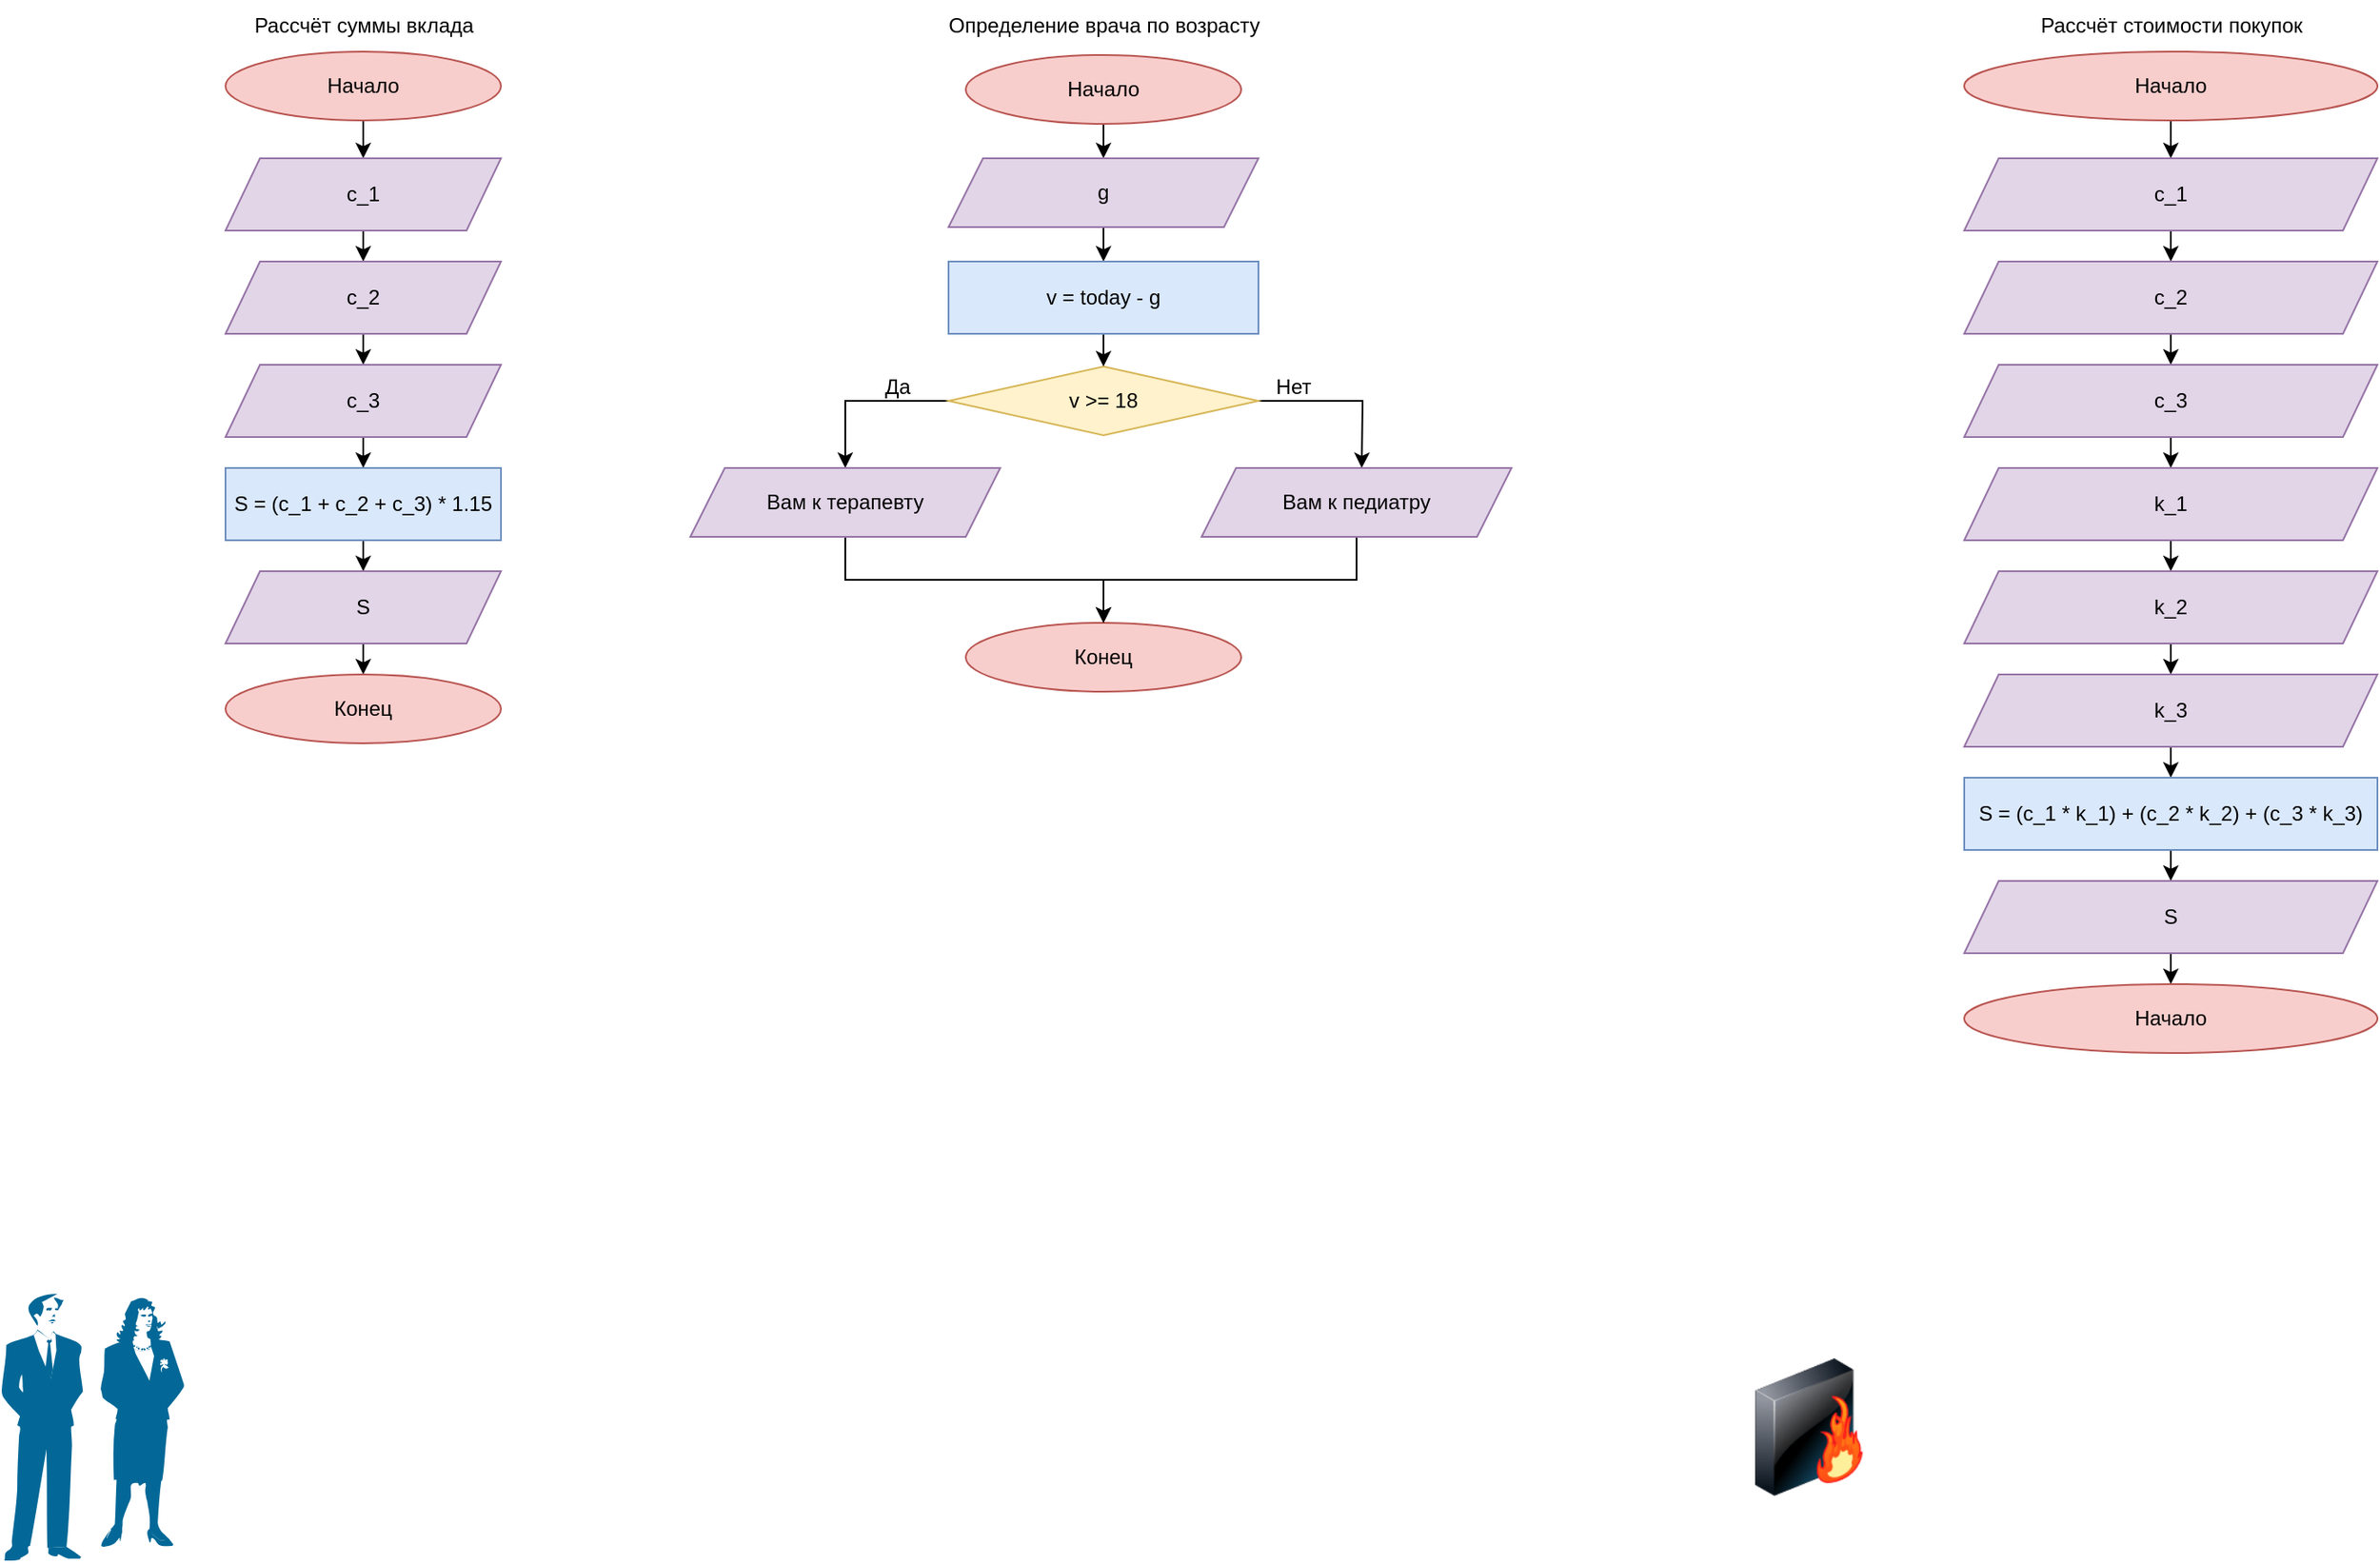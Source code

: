 <mxfile version="24.7.15">
  <diagram name="Страница — 1" id="6yfqEwblsRn36yijDPDX">
    <mxGraphModel dx="1213" dy="663" grid="1" gridSize="10" guides="1" tooltips="1" connect="1" arrows="1" fold="1" page="1" pageScale="1" pageWidth="827" pageHeight="1169" math="0" shadow="0">
      <root>
        <mxCell id="0" />
        <mxCell id="1" parent="0" />
        <mxCell id="NQbE3l39uwKu5h3c36Al-1" value="Рассчёт суммы вклада" style="text;html=1;align=center;verticalAlign=middle;resizable=0;points=[];autosize=1;strokeColor=none;fillColor=none;" parent="1" vertex="1">
          <mxGeometry x="265" y="8" width="150" height="30" as="geometry" />
        </mxCell>
        <mxCell id="NQbE3l39uwKu5h3c36Al-9" style="edgeStyle=orthogonalEdgeStyle;rounded=0;orthogonalLoop=1;jettySize=auto;html=1;exitX=0.5;exitY=1;exitDx=0;exitDy=0;entryX=0.5;entryY=0;entryDx=0;entryDy=0;" parent="1" source="NQbE3l39uwKu5h3c36Al-2" target="NQbE3l39uwKu5h3c36Al-3" edge="1">
          <mxGeometry relative="1" as="geometry" />
        </mxCell>
        <mxCell id="NQbE3l39uwKu5h3c36Al-2" value="Начало" style="ellipse;whiteSpace=wrap;html=1;fillColor=#f8cecc;strokeColor=#b85450;" parent="1" vertex="1">
          <mxGeometry x="260" y="38" width="160" height="40" as="geometry" />
        </mxCell>
        <mxCell id="NQbE3l39uwKu5h3c36Al-10" style="edgeStyle=orthogonalEdgeStyle;rounded=0;orthogonalLoop=1;jettySize=auto;html=1;exitX=0.5;exitY=1;exitDx=0;exitDy=0;entryX=0.5;entryY=0;entryDx=0;entryDy=0;" parent="1" source="NQbE3l39uwKu5h3c36Al-3" target="NQbE3l39uwKu5h3c36Al-4" edge="1">
          <mxGeometry relative="1" as="geometry" />
        </mxCell>
        <mxCell id="NQbE3l39uwKu5h3c36Al-3" value="с_1" style="shape=parallelogram;perimeter=parallelogramPerimeter;whiteSpace=wrap;html=1;fixedSize=1;fillColor=#e1d5e7;strokeColor=#9673a6;" parent="1" vertex="1">
          <mxGeometry x="260" y="100" width="160" height="42" as="geometry" />
        </mxCell>
        <mxCell id="NQbE3l39uwKu5h3c36Al-11" style="edgeStyle=orthogonalEdgeStyle;rounded=0;orthogonalLoop=1;jettySize=auto;html=1;exitX=0.5;exitY=1;exitDx=0;exitDy=0;entryX=0.5;entryY=0;entryDx=0;entryDy=0;" parent="1" source="NQbE3l39uwKu5h3c36Al-4" target="NQbE3l39uwKu5h3c36Al-5" edge="1">
          <mxGeometry relative="1" as="geometry" />
        </mxCell>
        <mxCell id="NQbE3l39uwKu5h3c36Al-4" value="с_2" style="shape=parallelogram;perimeter=parallelogramPerimeter;whiteSpace=wrap;html=1;fixedSize=1;fillColor=#e1d5e7;strokeColor=#9673a6;" parent="1" vertex="1">
          <mxGeometry x="260" y="160" width="160" height="42" as="geometry" />
        </mxCell>
        <mxCell id="NQbE3l39uwKu5h3c36Al-12" style="edgeStyle=orthogonalEdgeStyle;rounded=0;orthogonalLoop=1;jettySize=auto;html=1;exitX=0.5;exitY=1;exitDx=0;exitDy=0;entryX=0.5;entryY=0;entryDx=0;entryDy=0;" parent="1" source="NQbE3l39uwKu5h3c36Al-5" target="NQbE3l39uwKu5h3c36Al-6" edge="1">
          <mxGeometry relative="1" as="geometry" />
        </mxCell>
        <mxCell id="NQbE3l39uwKu5h3c36Al-5" value="с_3" style="shape=parallelogram;perimeter=parallelogramPerimeter;whiteSpace=wrap;html=1;fixedSize=1;fillColor=#e1d5e7;strokeColor=#9673a6;" parent="1" vertex="1">
          <mxGeometry x="260" y="220" width="160" height="42" as="geometry" />
        </mxCell>
        <mxCell id="NQbE3l39uwKu5h3c36Al-13" style="edgeStyle=orthogonalEdgeStyle;rounded=0;orthogonalLoop=1;jettySize=auto;html=1;exitX=0.5;exitY=1;exitDx=0;exitDy=0;" parent="1" source="NQbE3l39uwKu5h3c36Al-6" target="NQbE3l39uwKu5h3c36Al-7" edge="1">
          <mxGeometry relative="1" as="geometry" />
        </mxCell>
        <mxCell id="NQbE3l39uwKu5h3c36Al-6" value="S = (c_1 + c_2 + c_3) * 1.15" style="rounded=0;whiteSpace=wrap;html=1;fillColor=#dae8fc;strokeColor=#6c8ebf;" parent="1" vertex="1">
          <mxGeometry x="260" y="280" width="160" height="42" as="geometry" />
        </mxCell>
        <mxCell id="NQbE3l39uwKu5h3c36Al-14" style="edgeStyle=orthogonalEdgeStyle;rounded=0;orthogonalLoop=1;jettySize=auto;html=1;exitX=0.5;exitY=1;exitDx=0;exitDy=0;entryX=0.5;entryY=0;entryDx=0;entryDy=0;" parent="1" source="NQbE3l39uwKu5h3c36Al-7" target="NQbE3l39uwKu5h3c36Al-8" edge="1">
          <mxGeometry relative="1" as="geometry" />
        </mxCell>
        <mxCell id="NQbE3l39uwKu5h3c36Al-7" value="S" style="shape=parallelogram;perimeter=parallelogramPerimeter;whiteSpace=wrap;html=1;fixedSize=1;fillColor=#e1d5e7;strokeColor=#9673a6;" parent="1" vertex="1">
          <mxGeometry x="260" y="340" width="160" height="42" as="geometry" />
        </mxCell>
        <mxCell id="NQbE3l39uwKu5h3c36Al-8" value="Конец" style="ellipse;whiteSpace=wrap;html=1;fillColor=#f8cecc;strokeColor=#b85450;" parent="1" vertex="1">
          <mxGeometry x="260" y="400" width="160" height="40" as="geometry" />
        </mxCell>
        <mxCell id="NQbE3l39uwKu5h3c36Al-15" value="Определение врача по возрасту" style="text;html=1;align=center;verticalAlign=middle;resizable=0;points=[];autosize=1;strokeColor=none;fillColor=none;" parent="1" vertex="1">
          <mxGeometry x="670" y="8" width="200" height="30" as="geometry" />
        </mxCell>
        <mxCell id="NQbE3l39uwKu5h3c36Al-37" style="edgeStyle=orthogonalEdgeStyle;rounded=0;orthogonalLoop=1;jettySize=auto;html=1;exitX=0.5;exitY=1;exitDx=0;exitDy=0;entryX=0.5;entryY=0;entryDx=0;entryDy=0;" parent="1" source="NQbE3l39uwKu5h3c36Al-17" target="NQbE3l39uwKu5h3c36Al-29" edge="1">
          <mxGeometry relative="1" as="geometry" />
        </mxCell>
        <mxCell id="NQbE3l39uwKu5h3c36Al-17" value="Начало" style="ellipse;whiteSpace=wrap;html=1;fillColor=#f8cecc;strokeColor=#b85450;" parent="1" vertex="1">
          <mxGeometry x="690" y="40" width="160" height="40" as="geometry" />
        </mxCell>
        <mxCell id="NQbE3l39uwKu5h3c36Al-28" value="Конец" style="ellipse;whiteSpace=wrap;html=1;fillColor=#f8cecc;strokeColor=#b85450;" parent="1" vertex="1">
          <mxGeometry x="690" y="370" width="160" height="40" as="geometry" />
        </mxCell>
        <mxCell id="NQbE3l39uwKu5h3c36Al-38" style="edgeStyle=orthogonalEdgeStyle;rounded=0;orthogonalLoop=1;jettySize=auto;html=1;exitX=0.5;exitY=1;exitDx=0;exitDy=0;entryX=0.5;entryY=0;entryDx=0;entryDy=0;" parent="1" source="NQbE3l39uwKu5h3c36Al-29" target="NQbE3l39uwKu5h3c36Al-31" edge="1">
          <mxGeometry relative="1" as="geometry" />
        </mxCell>
        <mxCell id="NQbE3l39uwKu5h3c36Al-29" value="g" style="shape=parallelogram;perimeter=parallelogramPerimeter;whiteSpace=wrap;html=1;fixedSize=1;fillColor=#e1d5e7;strokeColor=#9673a6;" parent="1" vertex="1">
          <mxGeometry x="680" y="100" width="180" height="40" as="geometry" />
        </mxCell>
        <mxCell id="NQbE3l39uwKu5h3c36Al-40" style="edgeStyle=orthogonalEdgeStyle;rounded=0;orthogonalLoop=1;jettySize=auto;html=1;exitX=1;exitY=0.5;exitDx=0;exitDy=0;" parent="1" source="NQbE3l39uwKu5h3c36Al-30" edge="1">
          <mxGeometry relative="1" as="geometry">
            <mxPoint x="920.0" y="280.0" as="targetPoint" />
          </mxGeometry>
        </mxCell>
        <mxCell id="NQbE3l39uwKu5h3c36Al-41" style="edgeStyle=orthogonalEdgeStyle;rounded=0;orthogonalLoop=1;jettySize=auto;html=1;exitX=0;exitY=0.5;exitDx=0;exitDy=0;entryX=0.5;entryY=0;entryDx=0;entryDy=0;" parent="1" source="NQbE3l39uwKu5h3c36Al-30" target="NQbE3l39uwKu5h3c36Al-35" edge="1">
          <mxGeometry relative="1" as="geometry" />
        </mxCell>
        <mxCell id="NQbE3l39uwKu5h3c36Al-30" value="v &amp;gt;= 18" style="rhombus;whiteSpace=wrap;html=1;fillColor=#fff2cc;strokeColor=#d6b656;" parent="1" vertex="1">
          <mxGeometry x="680" y="221" width="180" height="40" as="geometry" />
        </mxCell>
        <mxCell id="NQbE3l39uwKu5h3c36Al-39" style="edgeStyle=orthogonalEdgeStyle;rounded=0;orthogonalLoop=1;jettySize=auto;html=1;exitX=0.5;exitY=1;exitDx=0;exitDy=0;entryX=0.5;entryY=0;entryDx=0;entryDy=0;" parent="1" source="NQbE3l39uwKu5h3c36Al-31" target="NQbE3l39uwKu5h3c36Al-30" edge="1">
          <mxGeometry relative="1" as="geometry" />
        </mxCell>
        <mxCell id="NQbE3l39uwKu5h3c36Al-31" value="v = today - g" style="rounded=0;whiteSpace=wrap;html=1;fillColor=#dae8fc;strokeColor=#6c8ebf;" parent="1" vertex="1">
          <mxGeometry x="680" y="160" width="180" height="42" as="geometry" />
        </mxCell>
        <mxCell id="NQbE3l39uwKu5h3c36Al-45" style="edgeStyle=orthogonalEdgeStyle;rounded=0;orthogonalLoop=1;jettySize=auto;html=1;exitX=0.5;exitY=1;exitDx=0;exitDy=0;entryX=0.5;entryY=0;entryDx=0;entryDy=0;" parent="1" source="NQbE3l39uwKu5h3c36Al-35" target="NQbE3l39uwKu5h3c36Al-28" edge="1">
          <mxGeometry relative="1" as="geometry" />
        </mxCell>
        <mxCell id="NQbE3l39uwKu5h3c36Al-35" value="Вам к терапевту" style="shape=parallelogram;perimeter=parallelogramPerimeter;whiteSpace=wrap;html=1;fixedSize=1;fillColor=#e1d5e7;strokeColor=#9673a6;" parent="1" vertex="1">
          <mxGeometry x="530" y="280" width="180" height="40" as="geometry" />
        </mxCell>
        <mxCell id="NQbE3l39uwKu5h3c36Al-44" style="edgeStyle=orthogonalEdgeStyle;rounded=0;orthogonalLoop=1;jettySize=auto;html=1;exitX=0.5;exitY=1;exitDx=0;exitDy=0;entryX=0.5;entryY=0;entryDx=0;entryDy=0;" parent="1" source="NQbE3l39uwKu5h3c36Al-36" target="NQbE3l39uwKu5h3c36Al-28" edge="1">
          <mxGeometry relative="1" as="geometry" />
        </mxCell>
        <mxCell id="NQbE3l39uwKu5h3c36Al-36" value="Вам к педиатру" style="shape=parallelogram;perimeter=parallelogramPerimeter;whiteSpace=wrap;html=1;fixedSize=1;fillColor=#e1d5e7;strokeColor=#9673a6;" parent="1" vertex="1">
          <mxGeometry x="827" y="280" width="180" height="40" as="geometry" />
        </mxCell>
        <mxCell id="NQbE3l39uwKu5h3c36Al-42" value="Да" style="text;html=1;align=center;verticalAlign=middle;resizable=0;points=[];autosize=1;strokeColor=none;fillColor=none;" parent="1" vertex="1">
          <mxGeometry x="630" y="218" width="40" height="30" as="geometry" />
        </mxCell>
        <mxCell id="NQbE3l39uwKu5h3c36Al-43" value="Нет" style="text;html=1;align=center;verticalAlign=middle;resizable=0;points=[];autosize=1;strokeColor=none;fillColor=none;" parent="1" vertex="1">
          <mxGeometry x="860" y="218" width="40" height="30" as="geometry" />
        </mxCell>
        <mxCell id="NQbE3l39uwKu5h3c36Al-46" value="Рассчёт стоимости покупок" style="text;html=1;align=center;verticalAlign=middle;resizable=0;points=[];autosize=1;strokeColor=none;fillColor=none;" parent="1" vertex="1">
          <mxGeometry x="1300" y="8" width="180" height="30" as="geometry" />
        </mxCell>
        <mxCell id="NQbE3l39uwKu5h3c36Al-47" style="edgeStyle=orthogonalEdgeStyle;rounded=0;orthogonalLoop=1;jettySize=auto;html=1;exitX=0.5;exitY=1;exitDx=0;exitDy=0;entryX=0.5;entryY=0;entryDx=0;entryDy=0;" parent="1" source="NQbE3l39uwKu5h3c36Al-48" target="NQbE3l39uwKu5h3c36Al-50" edge="1">
          <mxGeometry relative="1" as="geometry" />
        </mxCell>
        <mxCell id="NQbE3l39uwKu5h3c36Al-48" value="Начало" style="ellipse;whiteSpace=wrap;html=1;fillColor=#f8cecc;strokeColor=#b85450;" parent="1" vertex="1">
          <mxGeometry x="1270" y="38" width="240" height="40" as="geometry" />
        </mxCell>
        <mxCell id="NQbE3l39uwKu5h3c36Al-49" style="edgeStyle=orthogonalEdgeStyle;rounded=0;orthogonalLoop=1;jettySize=auto;html=1;exitX=0.5;exitY=1;exitDx=0;exitDy=0;entryX=0.5;entryY=0;entryDx=0;entryDy=0;" parent="1" source="NQbE3l39uwKu5h3c36Al-50" target="NQbE3l39uwKu5h3c36Al-52" edge="1">
          <mxGeometry relative="1" as="geometry" />
        </mxCell>
        <mxCell id="NQbE3l39uwKu5h3c36Al-50" value="с_1" style="shape=parallelogram;perimeter=parallelogramPerimeter;whiteSpace=wrap;html=1;fixedSize=1;fillColor=#e1d5e7;strokeColor=#9673a6;" parent="1" vertex="1">
          <mxGeometry x="1270" y="100" width="240" height="42" as="geometry" />
        </mxCell>
        <mxCell id="NQbE3l39uwKu5h3c36Al-51" style="edgeStyle=orthogonalEdgeStyle;rounded=0;orthogonalLoop=1;jettySize=auto;html=1;exitX=0.5;exitY=1;exitDx=0;exitDy=0;entryX=0.5;entryY=0;entryDx=0;entryDy=0;" parent="1" source="NQbE3l39uwKu5h3c36Al-52" target="NQbE3l39uwKu5h3c36Al-54" edge="1">
          <mxGeometry relative="1" as="geometry" />
        </mxCell>
        <mxCell id="NQbE3l39uwKu5h3c36Al-52" value="с_2" style="shape=parallelogram;perimeter=parallelogramPerimeter;whiteSpace=wrap;html=1;fixedSize=1;fillColor=#e1d5e7;strokeColor=#9673a6;" parent="1" vertex="1">
          <mxGeometry x="1270" y="160" width="240" height="42" as="geometry" />
        </mxCell>
        <mxCell id="NQbE3l39uwKu5h3c36Al-53" style="edgeStyle=orthogonalEdgeStyle;rounded=0;orthogonalLoop=1;jettySize=auto;html=1;exitX=0.5;exitY=1;exitDx=0;exitDy=0;entryX=0.5;entryY=0;entryDx=0;entryDy=0;" parent="1" source="NQbE3l39uwKu5h3c36Al-54" edge="1">
          <mxGeometry relative="1" as="geometry">
            <mxPoint x="1390" y="280.0" as="targetPoint" />
          </mxGeometry>
        </mxCell>
        <mxCell id="NQbE3l39uwKu5h3c36Al-54" value="с_3" style="shape=parallelogram;perimeter=parallelogramPerimeter;whiteSpace=wrap;html=1;fixedSize=1;fillColor=#e1d5e7;strokeColor=#9673a6;" parent="1" vertex="1">
          <mxGeometry x="1270" y="220" width="240" height="42" as="geometry" />
        </mxCell>
        <mxCell id="NQbE3l39uwKu5h3c36Al-60" style="edgeStyle=orthogonalEdgeStyle;rounded=0;orthogonalLoop=1;jettySize=auto;html=1;exitX=0.5;exitY=1;exitDx=0;exitDy=0;entryX=0.5;entryY=0;entryDx=0;entryDy=0;" parent="1" source="NQbE3l39uwKu5h3c36Al-61" target="NQbE3l39uwKu5h3c36Al-63" edge="1">
          <mxGeometry relative="1" as="geometry" />
        </mxCell>
        <mxCell id="NQbE3l39uwKu5h3c36Al-61" value="k_1" style="shape=parallelogram;perimeter=parallelogramPerimeter;whiteSpace=wrap;html=1;fixedSize=1;fillColor=#e1d5e7;strokeColor=#9673a6;" parent="1" vertex="1">
          <mxGeometry x="1270" y="280" width="240" height="42" as="geometry" />
        </mxCell>
        <mxCell id="NQbE3l39uwKu5h3c36Al-62" style="edgeStyle=orthogonalEdgeStyle;rounded=0;orthogonalLoop=1;jettySize=auto;html=1;exitX=0.5;exitY=1;exitDx=0;exitDy=0;entryX=0.5;entryY=0;entryDx=0;entryDy=0;" parent="1" source="NQbE3l39uwKu5h3c36Al-63" target="NQbE3l39uwKu5h3c36Al-65" edge="1">
          <mxGeometry relative="1" as="geometry" />
        </mxCell>
        <mxCell id="NQbE3l39uwKu5h3c36Al-63" value="k_2" style="shape=parallelogram;perimeter=parallelogramPerimeter;whiteSpace=wrap;html=1;fixedSize=1;fillColor=#e1d5e7;strokeColor=#9673a6;" parent="1" vertex="1">
          <mxGeometry x="1270" y="340" width="240" height="42" as="geometry" />
        </mxCell>
        <mxCell id="NQbE3l39uwKu5h3c36Al-64" style="edgeStyle=orthogonalEdgeStyle;rounded=0;orthogonalLoop=1;jettySize=auto;html=1;exitX=0.5;exitY=1;exitDx=0;exitDy=0;entryX=0.5;entryY=0;entryDx=0;entryDy=0;" parent="1" source="NQbE3l39uwKu5h3c36Al-65" edge="1">
          <mxGeometry relative="1" as="geometry">
            <mxPoint x="1390" y="460.0" as="targetPoint" />
          </mxGeometry>
        </mxCell>
        <mxCell id="NQbE3l39uwKu5h3c36Al-65" value="k_3" style="shape=parallelogram;perimeter=parallelogramPerimeter;whiteSpace=wrap;html=1;fixedSize=1;fillColor=#e1d5e7;strokeColor=#9673a6;" parent="1" vertex="1">
          <mxGeometry x="1270" y="400" width="240" height="42" as="geometry" />
        </mxCell>
        <mxCell id="NQbE3l39uwKu5h3c36Al-70" style="edgeStyle=orthogonalEdgeStyle;rounded=0;orthogonalLoop=1;jettySize=auto;html=1;exitX=0.5;exitY=1;exitDx=0;exitDy=0;entryX=0.5;entryY=0;entryDx=0;entryDy=0;" parent="1" source="NQbE3l39uwKu5h3c36Al-66" target="NQbE3l39uwKu5h3c36Al-67" edge="1">
          <mxGeometry relative="1" as="geometry" />
        </mxCell>
        <mxCell id="NQbE3l39uwKu5h3c36Al-66" value="S = (c_1 * k_1) + (c_2 * k_2) + (c_3 * k_3)" style="rounded=0;whiteSpace=wrap;html=1;fillColor=#dae8fc;strokeColor=#6c8ebf;" parent="1" vertex="1">
          <mxGeometry x="1270" y="460" width="240" height="42" as="geometry" />
        </mxCell>
        <mxCell id="NQbE3l39uwKu5h3c36Al-71" style="edgeStyle=orthogonalEdgeStyle;rounded=0;orthogonalLoop=1;jettySize=auto;html=1;exitX=0.5;exitY=1;exitDx=0;exitDy=0;entryX=0.5;entryY=0;entryDx=0;entryDy=0;" parent="1" source="NQbE3l39uwKu5h3c36Al-67" target="NQbE3l39uwKu5h3c36Al-69" edge="1">
          <mxGeometry relative="1" as="geometry" />
        </mxCell>
        <mxCell id="NQbE3l39uwKu5h3c36Al-67" value="S" style="shape=parallelogram;perimeter=parallelogramPerimeter;whiteSpace=wrap;html=1;fixedSize=1;fillColor=#e1d5e7;strokeColor=#9673a6;" parent="1" vertex="1">
          <mxGeometry x="1270" y="520" width="240" height="42" as="geometry" />
        </mxCell>
        <mxCell id="NQbE3l39uwKu5h3c36Al-69" value="Начало" style="ellipse;whiteSpace=wrap;html=1;fillColor=#f8cecc;strokeColor=#b85450;" parent="1" vertex="1">
          <mxGeometry x="1270" y="580" width="240" height="40" as="geometry" />
        </mxCell>
        <mxCell id="Vy7uxd-UzLldt70y0uJO-1" value="" style="shape=mxgraph.cisco.people.man_woman;html=1;pointerEvents=1;dashed=0;fillColor=#036897;strokeColor=#ffffff;strokeWidth=2;verticalLabelPosition=bottom;verticalAlign=top;align=center;outlineConnect=0;" parent="1" vertex="1">
          <mxGeometry x="130" y="760" width="106" height="155" as="geometry" />
        </mxCell>
        <mxCell id="Vy7uxd-UzLldt70y0uJO-3" value="" style="shape=image;html=1;verticalAlign=top;verticalLabelPosition=bottom;labelBackgroundColor=#ffffff;imageAspect=0;aspect=fixed;image=https://cdn3.iconfinder.com/data/icons/animals-105/150/icon_animal_gato-128.png" parent="1" vertex="1">
          <mxGeometry x="502" y="773.5" width="128" height="128" as="geometry" />
        </mxCell>
        <mxCell id="Vy7uxd-UzLldt70y0uJO-4" value="" style="shape=image;html=1;verticalAlign=top;verticalLabelPosition=bottom;labelBackgroundColor=#ffffff;imageAspect=0;aspect=fixed;image=https://cdn2.iconfinder.com/data/icons/valentine-day-16/512/540_love_flower_wedding_heart_valentine_valentines_day_love-128.png" parent="1" vertex="1">
          <mxGeometry x="660" y="773.5" width="128" height="128" as="geometry" />
        </mxCell>
        <mxCell id="Vy7uxd-UzLldt70y0uJO-6" value="" style="shape=image;html=1;verticalAlign=top;verticalLabelPosition=bottom;labelBackgroundColor=#ffffff;imageAspect=0;aspect=fixed;image=https://cdn2.iconfinder.com/data/icons/lin/128/10.png" parent="1" vertex="1">
          <mxGeometry x="800" y="773.5" width="128" height="128" as="geometry" />
        </mxCell>
        <mxCell id="Vy7uxd-UzLldt70y0uJO-8" value="" style="shape=image;html=1;verticalAlign=top;verticalLabelPosition=bottom;labelBackgroundColor=#ffffff;imageAspect=0;aspect=fixed;image=https://cdn2.iconfinder.com/data/icons/whcompare-isometric-web-hosting-servers/50/laptop-with-code-128.png" parent="1" vertex="1">
          <mxGeometry x="970" y="773.5" width="128" height="128" as="geometry" />
        </mxCell>
        <mxCell id="Vy7uxd-UzLldt70y0uJO-9" value="" style="shape=image;html=1;verticalAlign=top;verticalLabelPosition=bottom;labelBackgroundColor=#ffffff;imageAspect=0;aspect=fixed;image=https://cdn1.iconfinder.com/data/icons/flat-christmas-icons-1/75/_cabin-128.png" parent="1" vertex="1">
          <mxGeometry x="320" y="773.5" width="128" height="128" as="geometry" />
        </mxCell>
        <mxCell id="7WSyYsxySgxHMK04x_Bf-1" value="" style="image;html=1;image=img/lib/clip_art/networking/Firewall-page1_128x128.png" vertex="1" parent="1">
          <mxGeometry x="1140" y="797.5" width="80" height="80" as="geometry" />
        </mxCell>
      </root>
    </mxGraphModel>
  </diagram>
</mxfile>

